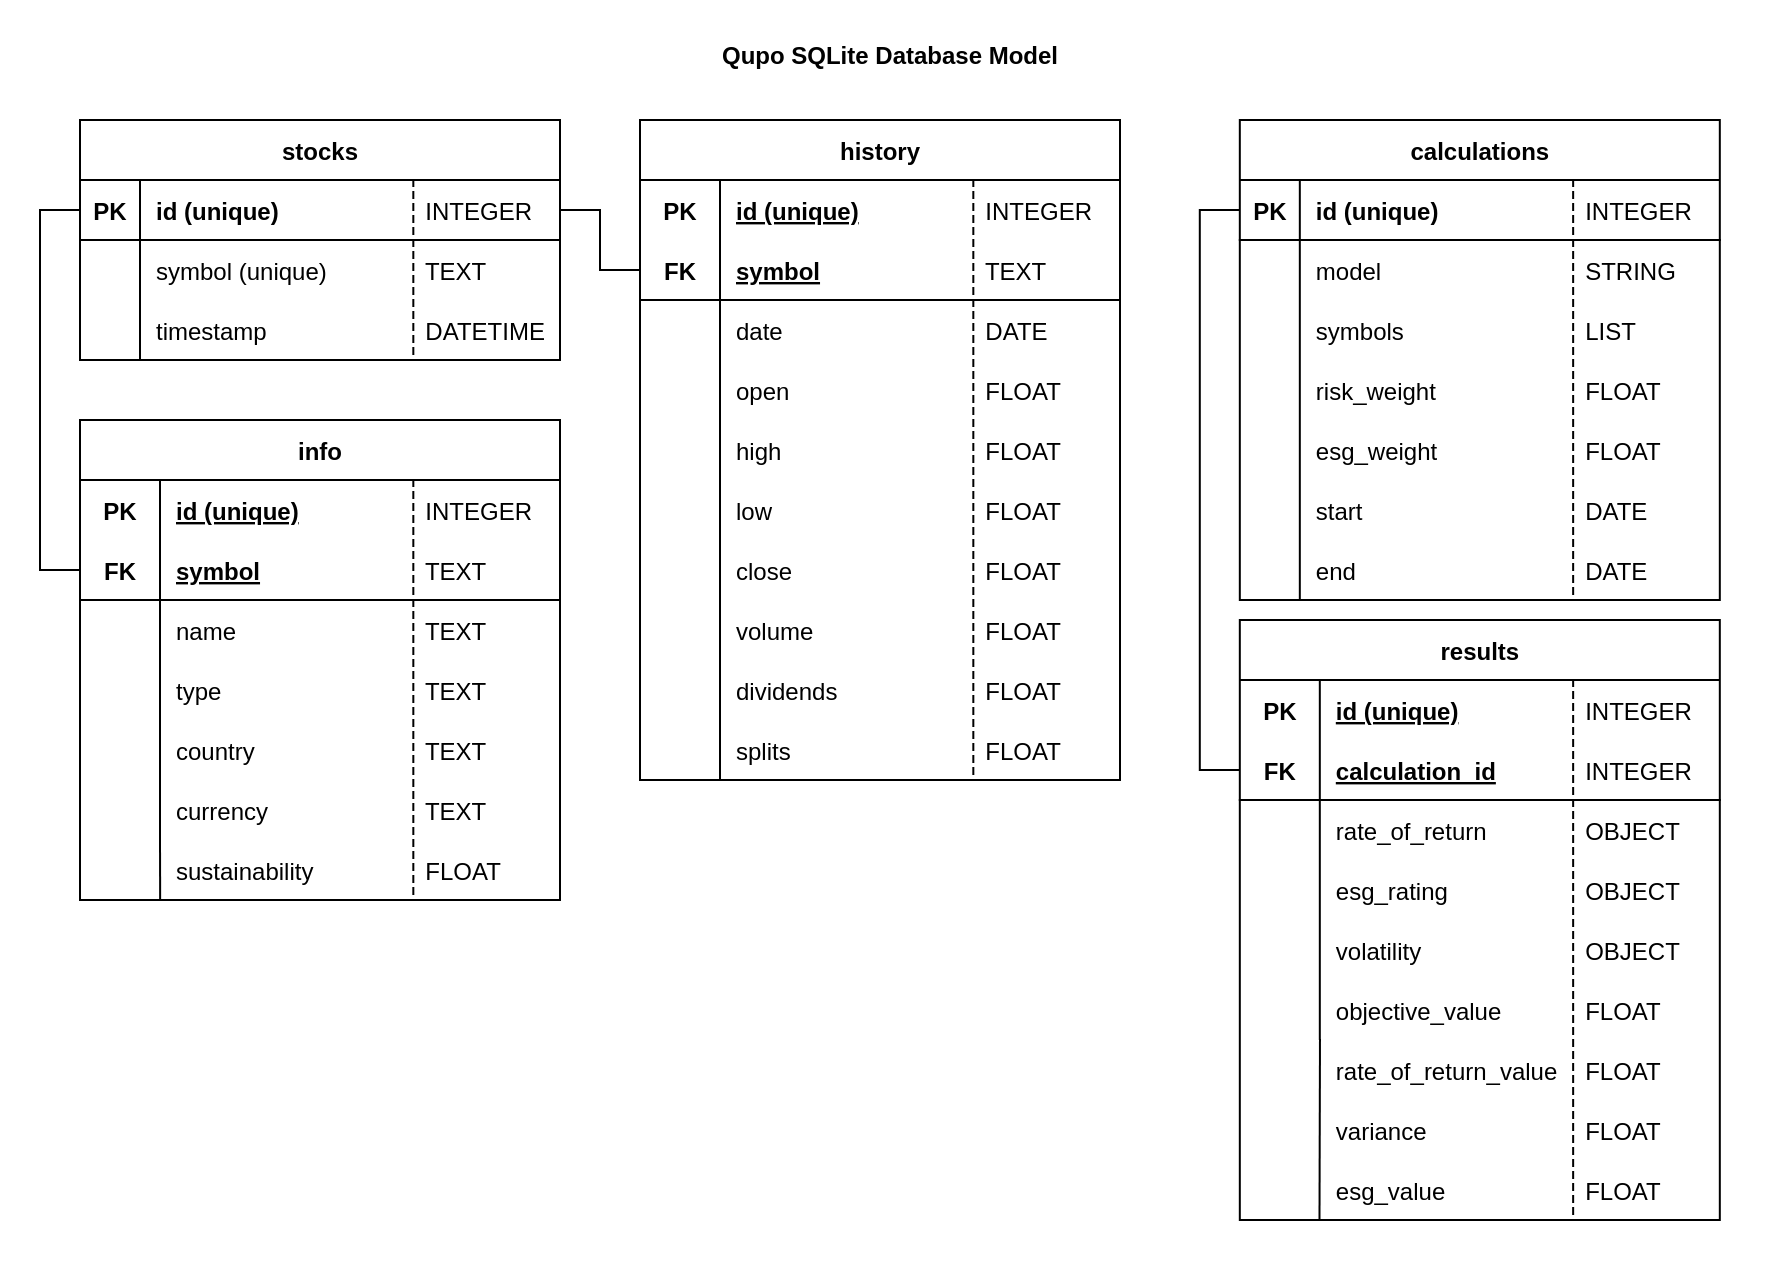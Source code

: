 <mxfile version="20.2.7" type="device"><diagram name="Page-1" id="2ca16b54-16f6-2749-3443-fa8db7711227"><mxGraphModel dx="837" dy="961" grid="1" gridSize="10" guides="1" tooltips="1" connect="1" arrows="1" fold="1" page="1" pageScale="1" pageWidth="1100" pageHeight="850" background="none" math="0" shadow="0"><root><mxCell id="0"/><mxCell id="1" parent="0"/><mxCell id="oxZOKNevLiVdZAd4e6vF-1" value="&lt;br&gt;Qupo SQLite Database Model" style="rounded=0;whiteSpace=wrap;html=1;verticalAlign=top;fontStyle=1;strokeWidth=0;strokeColor=none;" parent="1" vertex="1"><mxGeometry x="70" width="890" height="630" as="geometry"/></mxCell><mxCell id="ummflPo_MrCf8oaQ4WZT-2" value="" style="group" vertex="1" connectable="0" parent="1"><mxGeometry x="689.91" y="310" width="240" height="300" as="geometry"/></mxCell><mxCell id="ummflPo_MrCf8oaQ4WZT-3" value="results" style="shape=table;startSize=30;container=1;collapsible=1;childLayout=tableLayout;fixedRows=1;rowLines=0;fontStyle=1;align=center;resizeLast=1;" vertex="1" parent="ummflPo_MrCf8oaQ4WZT-2"><mxGeometry width="240" height="300" as="geometry"/></mxCell><mxCell id="ummflPo_MrCf8oaQ4WZT-4" value="" style="shape=tableRow;horizontal=0;startSize=0;swimlaneHead=0;swimlaneBody=0;fillColor=none;collapsible=0;dropTarget=0;points=[[0,0.5],[1,0.5]];portConstraint=eastwest;top=0;left=0;right=0;bottom=0;" vertex="1" parent="ummflPo_MrCf8oaQ4WZT-3"><mxGeometry y="30" width="240" height="30" as="geometry"/></mxCell><mxCell id="ummflPo_MrCf8oaQ4WZT-5" value="PK" style="shape=partialRectangle;connectable=0;fillColor=none;top=0;left=0;bottom=0;right=0;fontStyle=1;overflow=hidden;" vertex="1" parent="ummflPo_MrCf8oaQ4WZT-4"><mxGeometry width="40" height="30" as="geometry"><mxRectangle width="40" height="30" as="alternateBounds"/></mxGeometry></mxCell><mxCell id="ummflPo_MrCf8oaQ4WZT-6" value="id (unique)" style="shape=partialRectangle;connectable=0;fillColor=none;top=0;left=0;bottom=0;right=0;align=left;spacingLeft=6;fontStyle=5;overflow=hidden;" vertex="1" parent="ummflPo_MrCf8oaQ4WZT-4"><mxGeometry x="40" width="200" height="30" as="geometry"><mxRectangle width="200" height="30" as="alternateBounds"/></mxGeometry></mxCell><mxCell id="ummflPo_MrCf8oaQ4WZT-7" value="" style="shape=tableRow;horizontal=0;startSize=0;swimlaneHead=0;swimlaneBody=0;fillColor=none;collapsible=0;dropTarget=0;points=[[0,0.5],[1,0.5]];portConstraint=eastwest;top=0;left=0;right=0;bottom=1;" vertex="1" parent="ummflPo_MrCf8oaQ4WZT-3"><mxGeometry y="60" width="240" height="30" as="geometry"/></mxCell><mxCell id="ummflPo_MrCf8oaQ4WZT-8" value="FK" style="shape=partialRectangle;connectable=0;fillColor=none;top=0;left=0;bottom=0;right=0;fontStyle=1;overflow=hidden;" vertex="1" parent="ummflPo_MrCf8oaQ4WZT-7"><mxGeometry width="40" height="30" as="geometry"><mxRectangle width="40" height="30" as="alternateBounds"/></mxGeometry></mxCell><mxCell id="ummflPo_MrCf8oaQ4WZT-9" value="calculation_id" style="shape=partialRectangle;connectable=0;fillColor=none;top=0;left=0;bottom=0;right=0;align=left;spacingLeft=6;fontStyle=5;overflow=hidden;" vertex="1" parent="ummflPo_MrCf8oaQ4WZT-7"><mxGeometry x="40" width="200" height="30" as="geometry"><mxRectangle width="200" height="30" as="alternateBounds"/></mxGeometry></mxCell><mxCell id="ummflPo_MrCf8oaQ4WZT-10" value="" style="shape=tableRow;horizontal=0;startSize=0;swimlaneHead=0;swimlaneBody=0;fillColor=none;collapsible=0;dropTarget=0;points=[[0,0.5],[1,0.5]];portConstraint=eastwest;top=0;left=0;right=0;bottom=0;" vertex="1" parent="ummflPo_MrCf8oaQ4WZT-3"><mxGeometry y="90" width="240" height="30" as="geometry"/></mxCell><mxCell id="ummflPo_MrCf8oaQ4WZT-11" value="" style="shape=partialRectangle;connectable=0;fillColor=none;top=0;left=0;bottom=0;right=0;editable=1;overflow=hidden;" vertex="1" parent="ummflPo_MrCf8oaQ4WZT-10"><mxGeometry width="40" height="30" as="geometry"><mxRectangle width="40" height="30" as="alternateBounds"/></mxGeometry></mxCell><mxCell id="ummflPo_MrCf8oaQ4WZT-12" value="rate_of_return" style="shape=partialRectangle;connectable=0;fillColor=none;top=0;left=0;bottom=0;right=0;align=left;spacingLeft=6;overflow=hidden;" vertex="1" parent="ummflPo_MrCf8oaQ4WZT-10"><mxGeometry x="40" width="200" height="30" as="geometry"><mxRectangle width="200" height="30" as="alternateBounds"/></mxGeometry></mxCell><mxCell id="ummflPo_MrCf8oaQ4WZT-13" value="" style="shape=tableRow;horizontal=0;startSize=0;swimlaneHead=0;swimlaneBody=0;fillColor=none;collapsible=0;dropTarget=0;points=[[0,0.5],[1,0.5]];portConstraint=eastwest;top=0;left=0;right=0;bottom=0;" vertex="1" parent="ummflPo_MrCf8oaQ4WZT-3"><mxGeometry y="120" width="240" height="30" as="geometry"/></mxCell><mxCell id="ummflPo_MrCf8oaQ4WZT-14" value="" style="shape=partialRectangle;connectable=0;fillColor=none;top=0;left=0;bottom=0;right=0;editable=1;overflow=hidden;" vertex="1" parent="ummflPo_MrCf8oaQ4WZT-13"><mxGeometry width="40" height="30" as="geometry"><mxRectangle width="40" height="30" as="alternateBounds"/></mxGeometry></mxCell><mxCell id="ummflPo_MrCf8oaQ4WZT-15" value="esg_rating" style="shape=partialRectangle;connectable=0;fillColor=none;top=0;left=0;bottom=0;right=0;align=left;spacingLeft=6;overflow=hidden;" vertex="1" parent="ummflPo_MrCf8oaQ4WZT-13"><mxGeometry x="40" width="200" height="30" as="geometry"><mxRectangle width="200" height="30" as="alternateBounds"/></mxGeometry></mxCell><mxCell id="ummflPo_MrCf8oaQ4WZT-16" value="" style="shape=tableRow;horizontal=0;startSize=0;swimlaneHead=0;swimlaneBody=0;fillColor=none;collapsible=0;dropTarget=0;points=[[0,0.5],[1,0.5]];portConstraint=eastwest;top=0;left=0;right=0;bottom=0;" vertex="1" parent="ummflPo_MrCf8oaQ4WZT-3"><mxGeometry y="150" width="240" height="30" as="geometry"/></mxCell><mxCell id="ummflPo_MrCf8oaQ4WZT-17" value="" style="shape=partialRectangle;connectable=0;fillColor=none;top=0;left=0;bottom=0;right=0;editable=1;overflow=hidden;" vertex="1" parent="ummflPo_MrCf8oaQ4WZT-16"><mxGeometry width="40" height="30" as="geometry"><mxRectangle width="40" height="30" as="alternateBounds"/></mxGeometry></mxCell><mxCell id="ummflPo_MrCf8oaQ4WZT-18" value="volatility" style="shape=partialRectangle;connectable=0;fillColor=none;top=0;left=0;bottom=0;right=0;align=left;spacingLeft=6;overflow=hidden;" vertex="1" parent="ummflPo_MrCf8oaQ4WZT-16"><mxGeometry x="40" width="200" height="30" as="geometry"><mxRectangle width="200" height="30" as="alternateBounds"/></mxGeometry></mxCell><mxCell id="ummflPo_MrCf8oaQ4WZT-19" value="" style="shape=tableRow;horizontal=0;startSize=0;swimlaneHead=0;swimlaneBody=0;fillColor=none;collapsible=0;dropTarget=0;points=[[0,0.5],[1,0.5]];portConstraint=eastwest;top=0;left=0;right=0;bottom=0;" vertex="1" parent="ummflPo_MrCf8oaQ4WZT-3"><mxGeometry y="180" width="240" height="30" as="geometry"/></mxCell><mxCell id="ummflPo_MrCf8oaQ4WZT-20" value="" style="shape=partialRectangle;connectable=0;fillColor=none;top=0;left=0;bottom=0;right=0;editable=1;overflow=hidden;" vertex="1" parent="ummflPo_MrCf8oaQ4WZT-19"><mxGeometry width="40" height="30" as="geometry"><mxRectangle width="40" height="30" as="alternateBounds"/></mxGeometry></mxCell><mxCell id="ummflPo_MrCf8oaQ4WZT-21" value="objective_value" style="shape=partialRectangle;connectable=0;fillColor=none;top=0;left=0;bottom=0;right=0;align=left;spacingLeft=6;overflow=hidden;" vertex="1" parent="ummflPo_MrCf8oaQ4WZT-19"><mxGeometry x="40" width="200" height="30" as="geometry"><mxRectangle width="200" height="30" as="alternateBounds"/></mxGeometry></mxCell><mxCell id="ummflPo_MrCf8oaQ4WZT-22" value="  INTEGER" style="shape=partialRectangle;fillColor=none;align=left;verticalAlign=middle;strokeColor=none;spacingLeft=34;rotatable=0;points=[[0,0.5],[1,0.5]];portConstraint=eastwest;dropTarget=0;" vertex="1" parent="ummflPo_MrCf8oaQ4WZT-2"><mxGeometry x="130" y="30" width="110" height="30" as="geometry"/></mxCell><mxCell id="ummflPo_MrCf8oaQ4WZT-23" value="" style="shape=partialRectangle;top=0;left=0;bottom=0;fillColor=none;stokeWidth=1;dashed=1;align=left;verticalAlign=middle;spacingLeft=4;spacingRight=4;overflow=hidden;rotatable=0;points=[];portConstraint=eastwest;part=1;" vertex="1" connectable="0" parent="ummflPo_MrCf8oaQ4WZT-22"><mxGeometry width="36.667" height="30" as="geometry"/></mxCell><mxCell id="ummflPo_MrCf8oaQ4WZT-24" value="  INTEGER" style="shape=partialRectangle;fillColor=none;align=left;verticalAlign=middle;strokeColor=none;spacingLeft=34;rotatable=0;points=[[0,0.5],[1,0.5]];portConstraint=eastwest;dropTarget=0;" vertex="1" parent="ummflPo_MrCf8oaQ4WZT-2"><mxGeometry x="130" y="60" width="110" height="30" as="geometry"/></mxCell><mxCell id="ummflPo_MrCf8oaQ4WZT-25" value="" style="shape=partialRectangle;top=0;left=0;bottom=0;fillColor=none;stokeWidth=1;dashed=1;align=left;verticalAlign=middle;spacingLeft=4;spacingRight=4;overflow=hidden;rotatable=0;points=[];portConstraint=eastwest;part=1;" vertex="1" connectable="0" parent="ummflPo_MrCf8oaQ4WZT-24"><mxGeometry width="36.667" height="30" as="geometry"/></mxCell><mxCell id="ummflPo_MrCf8oaQ4WZT-26" value="  OBJECT" style="shape=partialRectangle;fillColor=none;align=left;verticalAlign=middle;strokeColor=none;spacingLeft=34;rotatable=0;points=[[0,0.5],[1,0.5]];portConstraint=eastwest;dropTarget=0;" vertex="1" parent="ummflPo_MrCf8oaQ4WZT-2"><mxGeometry x="130" y="90" width="110" height="30" as="geometry"/></mxCell><mxCell id="ummflPo_MrCf8oaQ4WZT-27" value="" style="shape=partialRectangle;top=0;left=0;bottom=0;fillColor=none;stokeWidth=1;dashed=1;align=left;verticalAlign=middle;spacingLeft=4;spacingRight=4;overflow=hidden;rotatable=0;points=[];portConstraint=eastwest;part=1;" vertex="1" connectable="0" parent="ummflPo_MrCf8oaQ4WZT-26"><mxGeometry width="36.667" height="30" as="geometry"/></mxCell><mxCell id="ummflPo_MrCf8oaQ4WZT-28" value="  OBJECT" style="shape=partialRectangle;fillColor=none;align=left;verticalAlign=middle;strokeColor=none;spacingLeft=34;rotatable=0;points=[[0,0.5],[1,0.5]];portConstraint=eastwest;dropTarget=0;" vertex="1" parent="ummflPo_MrCf8oaQ4WZT-2"><mxGeometry x="130" y="120" width="110" height="30" as="geometry"/></mxCell><mxCell id="ummflPo_MrCf8oaQ4WZT-29" value="" style="shape=partialRectangle;top=0;left=0;bottom=0;fillColor=none;stokeWidth=1;dashed=1;align=left;verticalAlign=middle;spacingLeft=4;spacingRight=4;overflow=hidden;rotatable=0;points=[];portConstraint=eastwest;part=1;" vertex="1" connectable="0" parent="ummflPo_MrCf8oaQ4WZT-28"><mxGeometry width="36.667" height="30" as="geometry"/></mxCell><mxCell id="ummflPo_MrCf8oaQ4WZT-30" value="  OBJECT" style="shape=partialRectangle;fillColor=none;align=left;verticalAlign=middle;strokeColor=none;spacingLeft=34;rotatable=0;points=[[0,0.5],[1,0.5]];portConstraint=eastwest;dropTarget=0;" vertex="1" parent="ummflPo_MrCf8oaQ4WZT-2"><mxGeometry x="130" y="150" width="110" height="30" as="geometry"/></mxCell><mxCell id="ummflPo_MrCf8oaQ4WZT-31" value="" style="shape=partialRectangle;top=0;left=0;bottom=0;fillColor=none;stokeWidth=1;dashed=1;align=left;verticalAlign=middle;spacingLeft=4;spacingRight=4;overflow=hidden;rotatable=0;points=[];portConstraint=eastwest;part=1;" vertex="1" connectable="0" parent="ummflPo_MrCf8oaQ4WZT-30"><mxGeometry width="36.667" height="30" as="geometry"/></mxCell><mxCell id="ummflPo_MrCf8oaQ4WZT-32" value="  FLOAT" style="shape=partialRectangle;fillColor=none;align=left;verticalAlign=middle;strokeColor=none;spacingLeft=34;rotatable=0;points=[[0,0.5],[1,0.5]];portConstraint=eastwest;dropTarget=0;" vertex="1" parent="ummflPo_MrCf8oaQ4WZT-2"><mxGeometry x="130" y="180" width="110" height="30" as="geometry"/></mxCell><mxCell id="ummflPo_MrCf8oaQ4WZT-33" value="" style="shape=partialRectangle;top=0;left=0;bottom=0;fillColor=none;stokeWidth=1;dashed=1;align=left;verticalAlign=middle;spacingLeft=4;spacingRight=4;overflow=hidden;rotatable=0;points=[];portConstraint=eastwest;part=1;" vertex="1" connectable="0" parent="ummflPo_MrCf8oaQ4WZT-32"><mxGeometry width="36.667" height="30" as="geometry"/></mxCell><mxCell id="ummflPo_MrCf8oaQ4WZT-34" value="" style="group" vertex="1" connectable="0" parent="1"><mxGeometry x="689.91" y="60" width="240" height="240" as="geometry"/></mxCell><mxCell id="ummflPo_MrCf8oaQ4WZT-35" value="calculations" style="shape=table;startSize=30;container=1;collapsible=1;childLayout=tableLayout;fixedRows=1;rowLines=0;fontStyle=1;align=center;resizeLast=1;" vertex="1" parent="ummflPo_MrCf8oaQ4WZT-34"><mxGeometry width="240" height="240" as="geometry"/></mxCell><mxCell id="ummflPo_MrCf8oaQ4WZT-36" value="" style="shape=tableRow;horizontal=0;startSize=0;swimlaneHead=0;swimlaneBody=0;fillColor=none;collapsible=0;dropTarget=0;points=[[0,0.5],[1,0.5]];portConstraint=eastwest;top=0;left=0;right=0;bottom=1;" vertex="1" parent="ummflPo_MrCf8oaQ4WZT-35"><mxGeometry y="30" width="240" height="30" as="geometry"/></mxCell><mxCell id="ummflPo_MrCf8oaQ4WZT-37" value="PK" style="shape=partialRectangle;connectable=0;fillColor=none;top=0;left=0;bottom=0;right=0;fontStyle=1;overflow=hidden;" vertex="1" parent="ummflPo_MrCf8oaQ4WZT-36"><mxGeometry width="30" height="30" as="geometry"><mxRectangle width="30" height="30" as="alternateBounds"/></mxGeometry></mxCell><mxCell id="ummflPo_MrCf8oaQ4WZT-38" value="id (unique)" style="shape=partialRectangle;connectable=0;fillColor=none;top=0;left=0;bottom=0;right=0;align=left;spacingLeft=6;fontStyle=1;overflow=hidden;" vertex="1" parent="ummflPo_MrCf8oaQ4WZT-36"><mxGeometry x="30" width="210" height="30" as="geometry"><mxRectangle width="210" height="30" as="alternateBounds"/></mxGeometry></mxCell><mxCell id="ummflPo_MrCf8oaQ4WZT-39" value="" style="shape=tableRow;horizontal=0;startSize=0;swimlaneHead=0;swimlaneBody=0;fillColor=none;collapsible=0;dropTarget=0;points=[[0,0.5],[1,0.5]];portConstraint=eastwest;top=0;left=0;right=0;bottom=0;" vertex="1" parent="ummflPo_MrCf8oaQ4WZT-35"><mxGeometry y="60" width="240" height="30" as="geometry"/></mxCell><mxCell id="ummflPo_MrCf8oaQ4WZT-40" value="" style="shape=partialRectangle;connectable=0;fillColor=none;top=0;left=0;bottom=0;right=0;editable=1;overflow=hidden;" vertex="1" parent="ummflPo_MrCf8oaQ4WZT-39"><mxGeometry width="30" height="30" as="geometry"><mxRectangle width="30" height="30" as="alternateBounds"/></mxGeometry></mxCell><mxCell id="ummflPo_MrCf8oaQ4WZT-41" value="model" style="shape=partialRectangle;connectable=0;fillColor=none;top=0;left=0;bottom=0;right=0;align=left;spacingLeft=6;overflow=hidden;" vertex="1" parent="ummflPo_MrCf8oaQ4WZT-39"><mxGeometry x="30" width="210" height="30" as="geometry"><mxRectangle width="210" height="30" as="alternateBounds"/></mxGeometry></mxCell><mxCell id="ummflPo_MrCf8oaQ4WZT-42" value="" style="shape=tableRow;horizontal=0;startSize=0;swimlaneHead=0;swimlaneBody=0;fillColor=none;collapsible=0;dropTarget=0;points=[[0,0.5],[1,0.5]];portConstraint=eastwest;top=0;left=0;right=0;bottom=0;" vertex="1" parent="ummflPo_MrCf8oaQ4WZT-35"><mxGeometry y="90" width="240" height="30" as="geometry"/></mxCell><mxCell id="ummflPo_MrCf8oaQ4WZT-43" value="" style="shape=partialRectangle;connectable=0;fillColor=none;top=0;left=0;bottom=0;right=0;editable=1;overflow=hidden;" vertex="1" parent="ummflPo_MrCf8oaQ4WZT-42"><mxGeometry width="30" height="30" as="geometry"><mxRectangle width="30" height="30" as="alternateBounds"/></mxGeometry></mxCell><mxCell id="ummflPo_MrCf8oaQ4WZT-44" value="symbols" style="shape=partialRectangle;connectable=0;fillColor=none;top=0;left=0;bottom=0;right=0;align=left;spacingLeft=6;overflow=hidden;" vertex="1" parent="ummflPo_MrCf8oaQ4WZT-42"><mxGeometry x="30" width="210" height="30" as="geometry"><mxRectangle width="210" height="30" as="alternateBounds"/></mxGeometry></mxCell><mxCell id="ummflPo_MrCf8oaQ4WZT-45" value="" style="shape=tableRow;horizontal=0;startSize=0;swimlaneHead=0;swimlaneBody=0;fillColor=none;collapsible=0;dropTarget=0;points=[[0,0.5],[1,0.5]];portConstraint=eastwest;top=0;left=0;right=0;bottom=0;" vertex="1" parent="ummflPo_MrCf8oaQ4WZT-35"><mxGeometry y="120" width="240" height="30" as="geometry"/></mxCell><mxCell id="ummflPo_MrCf8oaQ4WZT-46" value="" style="shape=partialRectangle;connectable=0;fillColor=none;top=0;left=0;bottom=0;right=0;editable=1;overflow=hidden;" vertex="1" parent="ummflPo_MrCf8oaQ4WZT-45"><mxGeometry width="30" height="30" as="geometry"><mxRectangle width="30" height="30" as="alternateBounds"/></mxGeometry></mxCell><mxCell id="ummflPo_MrCf8oaQ4WZT-47" value="risk_weight" style="shape=partialRectangle;connectable=0;fillColor=none;top=0;left=0;bottom=0;right=0;align=left;spacingLeft=6;overflow=hidden;" vertex="1" parent="ummflPo_MrCf8oaQ4WZT-45"><mxGeometry x="30" width="210" height="30" as="geometry"><mxRectangle width="210" height="30" as="alternateBounds"/></mxGeometry></mxCell><mxCell id="ummflPo_MrCf8oaQ4WZT-48" value="  INTEGER" style="shape=partialRectangle;fillColor=none;align=left;verticalAlign=middle;strokeColor=none;spacingLeft=34;rotatable=0;points=[[0,0.5],[1,0.5]];portConstraint=eastwest;dropTarget=0;" vertex="1" parent="ummflPo_MrCf8oaQ4WZT-34"><mxGeometry x="130" y="30" width="110" height="30" as="geometry"/></mxCell><mxCell id="ummflPo_MrCf8oaQ4WZT-49" value="" style="shape=partialRectangle;top=0;left=0;bottom=0;fillColor=none;stokeWidth=1;dashed=1;align=left;verticalAlign=middle;spacingLeft=4;spacingRight=4;overflow=hidden;rotatable=0;points=[];portConstraint=eastwest;part=1;" vertex="1" connectable="0" parent="ummflPo_MrCf8oaQ4WZT-48"><mxGeometry width="36.667" height="30" as="geometry"/></mxCell><mxCell id="ummflPo_MrCf8oaQ4WZT-50" value="  STRING" style="shape=partialRectangle;fillColor=none;align=left;verticalAlign=middle;strokeColor=none;spacingLeft=34;rotatable=0;points=[[0,0.5],[1,0.5]];portConstraint=eastwest;dropTarget=0;" vertex="1" parent="ummflPo_MrCf8oaQ4WZT-34"><mxGeometry x="130" y="60" width="110" height="30" as="geometry"/></mxCell><mxCell id="ummflPo_MrCf8oaQ4WZT-51" value="" style="shape=partialRectangle;top=0;left=0;bottom=0;fillColor=none;stokeWidth=1;dashed=1;align=left;verticalAlign=middle;spacingLeft=4;spacingRight=4;overflow=hidden;rotatable=0;points=[];portConstraint=eastwest;part=1;" vertex="1" connectable="0" parent="ummflPo_MrCf8oaQ4WZT-50"><mxGeometry width="36.667" height="30" as="geometry"/></mxCell><mxCell id="ummflPo_MrCf8oaQ4WZT-52" value="  LIST" style="shape=partialRectangle;fillColor=none;align=left;verticalAlign=middle;strokeColor=none;spacingLeft=34;rotatable=0;points=[[0,0.5],[1,0.5]];portConstraint=eastwest;dropTarget=0;" vertex="1" parent="ummflPo_MrCf8oaQ4WZT-34"><mxGeometry x="130" y="90" width="110" height="30" as="geometry"/></mxCell><mxCell id="ummflPo_MrCf8oaQ4WZT-53" value="" style="shape=partialRectangle;top=0;left=0;bottom=0;fillColor=none;stokeWidth=1;dashed=1;align=left;verticalAlign=middle;spacingLeft=4;spacingRight=4;overflow=hidden;rotatable=0;points=[];portConstraint=eastwest;part=1;" vertex="1" connectable="0" parent="ummflPo_MrCf8oaQ4WZT-52"><mxGeometry width="36.667" height="30" as="geometry"/></mxCell><mxCell id="ummflPo_MrCf8oaQ4WZT-54" value="  FLOAT" style="shape=partialRectangle;fillColor=none;align=left;verticalAlign=middle;strokeColor=none;spacingLeft=34;rotatable=0;points=[[0,0.5],[1,0.5]];portConstraint=eastwest;dropTarget=0;" vertex="1" parent="ummflPo_MrCf8oaQ4WZT-34"><mxGeometry x="130" y="120" width="110" height="30" as="geometry"/></mxCell><mxCell id="ummflPo_MrCf8oaQ4WZT-55" value="" style="shape=partialRectangle;top=0;left=0;bottom=0;fillColor=none;stokeWidth=1;dashed=1;align=left;verticalAlign=middle;spacingLeft=4;spacingRight=4;overflow=hidden;rotatable=0;points=[];portConstraint=eastwest;part=1;" vertex="1" connectable="0" parent="ummflPo_MrCf8oaQ4WZT-54"><mxGeometry width="36.667" height="30" as="geometry"/></mxCell><mxCell id="ummflPo_MrCf8oaQ4WZT-56" value="start" style="shape=partialRectangle;connectable=0;fillColor=none;top=0;left=0;bottom=0;right=0;align=left;spacingLeft=6;overflow=hidden;" vertex="1" parent="ummflPo_MrCf8oaQ4WZT-34"><mxGeometry x="30" y="180" width="210" height="30" as="geometry"><mxRectangle width="210" height="30" as="alternateBounds"/></mxGeometry></mxCell><mxCell id="ummflPo_MrCf8oaQ4WZT-57" value="  DATE" style="shape=partialRectangle;fillColor=none;align=left;verticalAlign=middle;strokeColor=none;spacingLeft=34;rotatable=0;points=[[0,0.5],[1,0.5]];portConstraint=eastwest;dropTarget=0;" vertex="1" parent="ummflPo_MrCf8oaQ4WZT-34"><mxGeometry x="130" y="180" width="110" height="30" as="geometry"/></mxCell><mxCell id="ummflPo_MrCf8oaQ4WZT-58" value="" style="shape=partialRectangle;top=0;left=0;bottom=0;fillColor=none;stokeWidth=1;dashed=1;align=left;verticalAlign=middle;spacingLeft=4;spacingRight=4;overflow=hidden;rotatable=0;points=[];portConstraint=eastwest;part=1;" vertex="1" connectable="0" parent="ummflPo_MrCf8oaQ4WZT-57"><mxGeometry width="36.667" height="30" as="geometry"/></mxCell><mxCell id="ummflPo_MrCf8oaQ4WZT-59" style="edgeStyle=orthogonalEdgeStyle;rounded=0;orthogonalLoop=1;jettySize=auto;html=1;exitX=0;exitY=0.5;exitDx=0;exitDy=0;entryX=0;entryY=0.5;entryDx=0;entryDy=0;endArrow=none;endFill=0;" edge="1" parent="1" source="ummflPo_MrCf8oaQ4WZT-36" target="ummflPo_MrCf8oaQ4WZT-7"><mxGeometry relative="1" as="geometry"/></mxCell><mxCell id="ummflPo_MrCf8oaQ4WZT-60" value="  FLOAT" style="shape=partialRectangle;fillColor=none;align=left;verticalAlign=middle;strokeColor=none;spacingLeft=34;rotatable=0;points=[[0,0.5],[1,0.5]];portConstraint=eastwest;dropTarget=0;" vertex="1" parent="1"><mxGeometry x="819.91" y="550" width="110" height="30" as="geometry"/></mxCell><mxCell id="ummflPo_MrCf8oaQ4WZT-61" value="" style="shape=partialRectangle;top=0;left=0;bottom=0;fillColor=none;stokeWidth=1;dashed=1;align=left;verticalAlign=middle;spacingLeft=4;spacingRight=4;overflow=hidden;rotatable=0;points=[];portConstraint=eastwest;part=1;" vertex="1" connectable="0" parent="ummflPo_MrCf8oaQ4WZT-60"><mxGeometry width="36.667" height="30" as="geometry"/></mxCell><mxCell id="ummflPo_MrCf8oaQ4WZT-62" value="  FLOAT" style="shape=partialRectangle;fillColor=none;align=left;verticalAlign=middle;strokeColor=none;spacingLeft=34;rotatable=0;points=[[0,0.5],[1,0.5]];portConstraint=eastwest;dropTarget=0;" vertex="1" parent="1"><mxGeometry x="819.91" y="520" width="110" height="30" as="geometry"/></mxCell><mxCell id="ummflPo_MrCf8oaQ4WZT-63" value="" style="shape=partialRectangle;top=0;left=0;bottom=0;fillColor=none;stokeWidth=1;dashed=1;align=left;verticalAlign=middle;spacingLeft=4;spacingRight=4;overflow=hidden;rotatable=0;points=[];portConstraint=eastwest;part=1;" vertex="1" connectable="0" parent="ummflPo_MrCf8oaQ4WZT-62"><mxGeometry width="36.667" height="30" as="geometry"/></mxCell><mxCell id="ummflPo_MrCf8oaQ4WZT-64" value="  FLOAT" style="shape=partialRectangle;fillColor=none;align=left;verticalAlign=middle;strokeColor=none;spacingLeft=34;rotatable=0;points=[[0,0.5],[1,0.5]];portConstraint=eastwest;dropTarget=0;" vertex="1" parent="1"><mxGeometry x="819.91" y="580" width="110" height="30" as="geometry"/></mxCell><mxCell id="ummflPo_MrCf8oaQ4WZT-65" value="" style="shape=partialRectangle;top=0;left=0;bottom=0;fillColor=none;stokeWidth=1;dashed=1;align=left;verticalAlign=middle;spacingLeft=4;spacingRight=4;overflow=hidden;rotatable=0;points=[];portConstraint=eastwest;part=1;" vertex="1" connectable="0" parent="ummflPo_MrCf8oaQ4WZT-64"><mxGeometry width="36.667" height="30" as="geometry"/></mxCell><mxCell id="ummflPo_MrCf8oaQ4WZT-66" value="" style="shape=tableRow;horizontal=0;startSize=0;swimlaneHead=0;swimlaneBody=0;fillColor=none;collapsible=0;dropTarget=0;points=[[0,0.5],[1,0.5]];portConstraint=eastwest;top=0;left=0;right=0;bottom=0;" vertex="1" parent="1"><mxGeometry x="689.91" y="520" width="240" height="30" as="geometry"/></mxCell><mxCell id="ummflPo_MrCf8oaQ4WZT-67" value="" style="shape=partialRectangle;connectable=0;fillColor=none;top=0;left=0;bottom=0;right=0;editable=1;overflow=hidden;" vertex="1" parent="ummflPo_MrCf8oaQ4WZT-66"><mxGeometry width="40" height="30" as="geometry"><mxRectangle width="40" height="30" as="alternateBounds"/></mxGeometry></mxCell><mxCell id="ummflPo_MrCf8oaQ4WZT-68" value="rate_of_return_value" style="shape=partialRectangle;connectable=0;fillColor=none;top=0;left=0;bottom=0;right=0;align=left;spacingLeft=6;overflow=hidden;" vertex="1" parent="ummflPo_MrCf8oaQ4WZT-66"><mxGeometry x="40" width="130" height="30" as="geometry"><mxRectangle width="200" height="30" as="alternateBounds"/></mxGeometry></mxCell><mxCell id="ummflPo_MrCf8oaQ4WZT-69" value="" style="shape=tableRow;horizontal=0;startSize=0;swimlaneHead=0;swimlaneBody=0;fillColor=none;collapsible=0;dropTarget=0;points=[[0,0.5],[1,0.5]];portConstraint=eastwest;top=0;left=0;right=0;bottom=0;" vertex="1" parent="1"><mxGeometry x="689.91" y="550" width="240" height="30" as="geometry"/></mxCell><mxCell id="ummflPo_MrCf8oaQ4WZT-70" value="" style="shape=partialRectangle;connectable=0;fillColor=none;top=0;left=0;bottom=0;right=0;editable=1;overflow=hidden;" vertex="1" parent="ummflPo_MrCf8oaQ4WZT-69"><mxGeometry width="40" height="30" as="geometry"><mxRectangle width="40" height="30" as="alternateBounds"/></mxGeometry></mxCell><mxCell id="ummflPo_MrCf8oaQ4WZT-71" value="variance" style="shape=partialRectangle;connectable=0;fillColor=none;top=0;left=0;bottom=0;right=0;align=left;spacingLeft=6;overflow=hidden;" vertex="1" parent="ummflPo_MrCf8oaQ4WZT-69"><mxGeometry x="40" width="130" height="30" as="geometry"><mxRectangle width="200" height="30" as="alternateBounds"/></mxGeometry></mxCell><mxCell id="ummflPo_MrCf8oaQ4WZT-72" value="" style="shape=tableRow;horizontal=0;startSize=0;swimlaneHead=0;swimlaneBody=0;fillColor=none;collapsible=0;dropTarget=0;points=[[0,0.5],[1,0.5]];portConstraint=eastwest;top=0;left=0;right=0;bottom=0;" vertex="1" parent="1"><mxGeometry x="689.91" y="580" width="240" height="30" as="geometry"/></mxCell><mxCell id="ummflPo_MrCf8oaQ4WZT-73" value="" style="shape=partialRectangle;connectable=0;fillColor=none;top=0;left=0;bottom=0;right=0;editable=1;overflow=hidden;" vertex="1" parent="ummflPo_MrCf8oaQ4WZT-72"><mxGeometry width="40" height="30" as="geometry"><mxRectangle width="40" height="30" as="alternateBounds"/></mxGeometry></mxCell><mxCell id="ummflPo_MrCf8oaQ4WZT-74" value="esg_value" style="shape=partialRectangle;connectable=0;fillColor=none;top=0;left=0;bottom=0;right=0;align=left;spacingLeft=6;overflow=hidden;" vertex="1" parent="ummflPo_MrCf8oaQ4WZT-72"><mxGeometry x="40" width="130" height="30" as="geometry"><mxRectangle width="200" height="30" as="alternateBounds"/></mxGeometry></mxCell><mxCell id="ummflPo_MrCf8oaQ4WZT-75" value="" style="endArrow=none;html=1;rounded=0;entryX=0.167;entryY=-0.018;entryDx=0;entryDy=0;entryPerimeter=0;exitX=0.166;exitY=1;exitDx=0;exitDy=0;exitPerimeter=0;" edge="1" parent="1" source="ummflPo_MrCf8oaQ4WZT-72" target="ummflPo_MrCf8oaQ4WZT-66"><mxGeometry width="50" height="50" relative="1" as="geometry"><mxPoint x="789.91" y="460" as="sourcePoint"/><mxPoint x="839.91" y="410" as="targetPoint"/></mxGeometry></mxCell><mxCell id="ummflPo_MrCf8oaQ4WZT-76" value="  FLOAT" style="shape=partialRectangle;fillColor=none;align=left;verticalAlign=middle;strokeColor=none;spacingLeft=34;rotatable=0;points=[[0,0.5],[1,0.5]];portConstraint=eastwest;dropTarget=0;" vertex="1" parent="1"><mxGeometry x="819.91" y="210" width="110" height="30" as="geometry"/></mxCell><mxCell id="ummflPo_MrCf8oaQ4WZT-77" value="" style="shape=partialRectangle;top=0;left=0;bottom=0;fillColor=none;stokeWidth=1;dashed=1;align=left;verticalAlign=middle;spacingLeft=4;spacingRight=4;overflow=hidden;rotatable=0;points=[];portConstraint=eastwest;part=1;" vertex="1" connectable="0" parent="ummflPo_MrCf8oaQ4WZT-76"><mxGeometry width="36.667" height="30" as="geometry"/></mxCell><mxCell id="ummflPo_MrCf8oaQ4WZT-78" value="" style="shape=tableRow;horizontal=0;startSize=0;swimlaneHead=0;swimlaneBody=0;fillColor=none;collapsible=0;dropTarget=0;points=[[0,0.5],[1,0.5]];portConstraint=eastwest;top=0;left=0;right=0;bottom=0;" vertex="1" parent="1"><mxGeometry x="689.91" y="210" width="240" height="30" as="geometry"/></mxCell><mxCell id="ummflPo_MrCf8oaQ4WZT-79" value="esg_weight" style="shape=partialRectangle;connectable=0;fillColor=none;top=0;left=0;bottom=0;right=0;align=left;spacingLeft=6;overflow=hidden;" vertex="1" parent="ummflPo_MrCf8oaQ4WZT-78"><mxGeometry x="30" width="210" height="30" as="geometry"><mxRectangle width="210" height="30" as="alternateBounds"/></mxGeometry></mxCell><mxCell id="ummflPo_MrCf8oaQ4WZT-80" value="" style="endArrow=none;html=1;rounded=0;" edge="1" parent="1"><mxGeometry width="50" height="50" relative="1" as="geometry"><mxPoint x="719.91" y="300" as="sourcePoint"/><mxPoint x="719.91" y="210" as="targetPoint"/></mxGeometry></mxCell><mxCell id="ummflPo_MrCf8oaQ4WZT-81" value="" style="shape=tableRow;horizontal=0;startSize=0;swimlaneHead=0;swimlaneBody=0;fillColor=none;collapsible=0;dropTarget=0;points=[[0,0.5],[1,0.5]];portConstraint=eastwest;top=0;left=0;right=0;bottom=0;" vertex="1" parent="1"><mxGeometry x="689.91" y="270" width="240" height="30" as="geometry"/></mxCell><mxCell id="ummflPo_MrCf8oaQ4WZT-82" value="end" style="shape=partialRectangle;connectable=0;fillColor=none;top=0;left=0;bottom=0;right=0;align=left;spacingLeft=6;overflow=hidden;" vertex="1" parent="ummflPo_MrCf8oaQ4WZT-81"><mxGeometry x="30" width="210" height="30" as="geometry"><mxRectangle width="210" height="30" as="alternateBounds"/></mxGeometry></mxCell><mxCell id="ummflPo_MrCf8oaQ4WZT-83" value="  DATE" style="shape=partialRectangle;fillColor=none;align=left;verticalAlign=middle;strokeColor=none;spacingLeft=34;rotatable=0;points=[[0,0.5],[1,0.5]];portConstraint=eastwest;dropTarget=0;" vertex="1" parent="1"><mxGeometry x="819.91" y="270" width="110" height="30" as="geometry"/></mxCell><mxCell id="ummflPo_MrCf8oaQ4WZT-84" value="" style="shape=partialRectangle;top=0;left=0;bottom=0;fillColor=none;stokeWidth=1;dashed=1;align=left;verticalAlign=middle;spacingLeft=4;spacingRight=4;overflow=hidden;rotatable=0;points=[];portConstraint=eastwest;part=1;" vertex="1" connectable="0" parent="ummflPo_MrCf8oaQ4WZT-83"><mxGeometry width="36.667" height="30" as="geometry"/></mxCell><mxCell id="ummflPo_MrCf8oaQ4WZT-85" value="" style="group" vertex="1" connectable="0" parent="1"><mxGeometry x="110" y="60" width="240" height="390" as="geometry"/></mxCell><mxCell id="ummflPo_MrCf8oaQ4WZT-86" value="stocks" style="shape=table;startSize=30;container=1;collapsible=1;childLayout=tableLayout;fixedRows=1;rowLines=0;fontStyle=1;align=center;resizeLast=1;" vertex="1" parent="ummflPo_MrCf8oaQ4WZT-85"><mxGeometry width="240" height="120" as="geometry"/></mxCell><mxCell id="ummflPo_MrCf8oaQ4WZT-87" value="" style="shape=tableRow;horizontal=0;startSize=0;swimlaneHead=0;swimlaneBody=0;fillColor=none;collapsible=0;dropTarget=0;points=[[0,0.5],[1,0.5]];portConstraint=eastwest;top=0;left=0;right=0;bottom=1;" vertex="1" parent="ummflPo_MrCf8oaQ4WZT-86"><mxGeometry y="30" width="240" height="30" as="geometry"/></mxCell><mxCell id="ummflPo_MrCf8oaQ4WZT-88" value="PK" style="shape=partialRectangle;connectable=0;fillColor=none;top=0;left=0;bottom=0;right=0;fontStyle=1;overflow=hidden;" vertex="1" parent="ummflPo_MrCf8oaQ4WZT-87"><mxGeometry width="30" height="30" as="geometry"><mxRectangle width="30" height="30" as="alternateBounds"/></mxGeometry></mxCell><mxCell id="ummflPo_MrCf8oaQ4WZT-89" value="id (unique)" style="shape=partialRectangle;connectable=0;fillColor=none;top=0;left=0;bottom=0;right=0;align=left;spacingLeft=6;fontStyle=1;overflow=hidden;" vertex="1" parent="ummflPo_MrCf8oaQ4WZT-87"><mxGeometry x="30" width="210" height="30" as="geometry"><mxRectangle width="210" height="30" as="alternateBounds"/></mxGeometry></mxCell><mxCell id="ummflPo_MrCf8oaQ4WZT-90" value="" style="shape=tableRow;horizontal=0;startSize=0;swimlaneHead=0;swimlaneBody=0;fillColor=none;collapsible=0;dropTarget=0;points=[[0,0.5],[1,0.5]];portConstraint=eastwest;top=0;left=0;right=0;bottom=0;" vertex="1" parent="ummflPo_MrCf8oaQ4WZT-86"><mxGeometry y="60" width="240" height="30" as="geometry"/></mxCell><mxCell id="ummflPo_MrCf8oaQ4WZT-91" value="" style="shape=partialRectangle;connectable=0;fillColor=none;top=0;left=0;bottom=0;right=0;editable=1;overflow=hidden;" vertex="1" parent="ummflPo_MrCf8oaQ4WZT-90"><mxGeometry width="30" height="30" as="geometry"><mxRectangle width="30" height="30" as="alternateBounds"/></mxGeometry></mxCell><mxCell id="ummflPo_MrCf8oaQ4WZT-92" value="symbol (unique)" style="shape=partialRectangle;connectable=0;fillColor=none;top=0;left=0;bottom=0;right=0;align=left;spacingLeft=6;overflow=hidden;" vertex="1" parent="ummflPo_MrCf8oaQ4WZT-90"><mxGeometry x="30" width="210" height="30" as="geometry"><mxRectangle width="210" height="30" as="alternateBounds"/></mxGeometry></mxCell><mxCell id="ummflPo_MrCf8oaQ4WZT-93" value="" style="shape=tableRow;horizontal=0;startSize=0;swimlaneHead=0;swimlaneBody=0;fillColor=none;collapsible=0;dropTarget=0;points=[[0,0.5],[1,0.5]];portConstraint=eastwest;top=0;left=0;right=0;bottom=0;" vertex="1" parent="ummflPo_MrCf8oaQ4WZT-86"><mxGeometry y="90" width="240" height="30" as="geometry"/></mxCell><mxCell id="ummflPo_MrCf8oaQ4WZT-94" value="" style="shape=partialRectangle;connectable=0;fillColor=none;top=0;left=0;bottom=0;right=0;editable=1;overflow=hidden;" vertex="1" parent="ummflPo_MrCf8oaQ4WZT-93"><mxGeometry width="30" height="30" as="geometry"><mxRectangle width="30" height="30" as="alternateBounds"/></mxGeometry></mxCell><mxCell id="ummflPo_MrCf8oaQ4WZT-95" value="timestamp" style="shape=partialRectangle;connectable=0;fillColor=none;top=0;left=0;bottom=0;right=0;align=left;spacingLeft=6;overflow=hidden;" vertex="1" parent="ummflPo_MrCf8oaQ4WZT-93"><mxGeometry x="30" width="210" height="30" as="geometry"><mxRectangle width="210" height="30" as="alternateBounds"/></mxGeometry></mxCell><mxCell id="ummflPo_MrCf8oaQ4WZT-96" value="  INTEGER" style="shape=partialRectangle;fillColor=none;align=left;verticalAlign=middle;strokeColor=none;spacingLeft=34;rotatable=0;points=[[0,0.5],[1,0.5]];portConstraint=eastwest;dropTarget=0;" vertex="1" parent="ummflPo_MrCf8oaQ4WZT-85"><mxGeometry x="130" y="30" width="110" height="30" as="geometry"/></mxCell><mxCell id="ummflPo_MrCf8oaQ4WZT-97" value="" style="shape=partialRectangle;top=0;left=0;bottom=0;fillColor=none;stokeWidth=1;dashed=1;align=left;verticalAlign=middle;spacingLeft=4;spacingRight=4;overflow=hidden;rotatable=0;points=[];portConstraint=eastwest;part=1;" vertex="1" connectable="0" parent="ummflPo_MrCf8oaQ4WZT-96"><mxGeometry width="36.667" height="30" as="geometry"/></mxCell><mxCell id="ummflPo_MrCf8oaQ4WZT-98" value="  TEXT" style="shape=partialRectangle;fillColor=none;align=left;verticalAlign=middle;strokeColor=none;spacingLeft=34;rotatable=0;points=[[0,0.5],[1,0.5]];portConstraint=eastwest;dropTarget=0;" vertex="1" parent="ummflPo_MrCf8oaQ4WZT-85"><mxGeometry x="130" y="60" width="110" height="30" as="geometry"/></mxCell><mxCell id="ummflPo_MrCf8oaQ4WZT-99" value="" style="shape=partialRectangle;top=0;left=0;bottom=0;fillColor=none;stokeWidth=1;dashed=1;align=left;verticalAlign=middle;spacingLeft=4;spacingRight=4;overflow=hidden;rotatable=0;points=[];portConstraint=eastwest;part=1;" vertex="1" connectable="0" parent="ummflPo_MrCf8oaQ4WZT-98"><mxGeometry width="36.667" height="30" as="geometry"/></mxCell><mxCell id="ummflPo_MrCf8oaQ4WZT-100" value="  DATETIME" style="shape=partialRectangle;fillColor=none;align=left;verticalAlign=middle;strokeColor=none;spacingLeft=34;rotatable=0;points=[[0,0.5],[1,0.5]];portConstraint=eastwest;dropTarget=0;" vertex="1" parent="ummflPo_MrCf8oaQ4WZT-85"><mxGeometry x="130" y="90" width="110" height="30" as="geometry"/></mxCell><mxCell id="ummflPo_MrCf8oaQ4WZT-101" value="" style="shape=partialRectangle;top=0;left=0;bottom=0;fillColor=none;stokeWidth=1;dashed=1;align=left;verticalAlign=middle;spacingLeft=4;spacingRight=4;overflow=hidden;rotatable=0;points=[];portConstraint=eastwest;part=1;" vertex="1" connectable="0" parent="ummflPo_MrCf8oaQ4WZT-100"><mxGeometry width="36.667" height="30" as="geometry"/></mxCell><mxCell id="ummflPo_MrCf8oaQ4WZT-102" value="" style="group" vertex="1" connectable="0" parent="ummflPo_MrCf8oaQ4WZT-85"><mxGeometry y="150" width="240" height="240" as="geometry"/></mxCell><mxCell id="ummflPo_MrCf8oaQ4WZT-103" value="info" style="shape=table;startSize=30;container=1;collapsible=1;childLayout=tableLayout;fixedRows=1;rowLines=0;fontStyle=1;align=center;resizeLast=1;" vertex="1" parent="ummflPo_MrCf8oaQ4WZT-102"><mxGeometry width="240" height="240" as="geometry"/></mxCell><mxCell id="ummflPo_MrCf8oaQ4WZT-104" value="" style="shape=tableRow;horizontal=0;startSize=0;swimlaneHead=0;swimlaneBody=0;fillColor=none;collapsible=0;dropTarget=0;points=[[0,0.5],[1,0.5]];portConstraint=eastwest;top=0;left=0;right=0;bottom=0;" vertex="1" parent="ummflPo_MrCf8oaQ4WZT-103"><mxGeometry y="30" width="240" height="30" as="geometry"/></mxCell><mxCell id="ummflPo_MrCf8oaQ4WZT-105" value="PK" style="shape=partialRectangle;connectable=0;fillColor=none;top=0;left=0;bottom=0;right=0;fontStyle=1;overflow=hidden;" vertex="1" parent="ummflPo_MrCf8oaQ4WZT-104"><mxGeometry width="40" height="30" as="geometry"><mxRectangle width="40" height="30" as="alternateBounds"/></mxGeometry></mxCell><mxCell id="ummflPo_MrCf8oaQ4WZT-106" value="id (unique)" style="shape=partialRectangle;connectable=0;fillColor=none;top=0;left=0;bottom=0;right=0;align=left;spacingLeft=6;fontStyle=5;overflow=hidden;" vertex="1" parent="ummflPo_MrCf8oaQ4WZT-104"><mxGeometry x="40" width="200" height="30" as="geometry"><mxRectangle width="200" height="30" as="alternateBounds"/></mxGeometry></mxCell><mxCell id="ummflPo_MrCf8oaQ4WZT-107" value="" style="shape=tableRow;horizontal=0;startSize=0;swimlaneHead=0;swimlaneBody=0;fillColor=none;collapsible=0;dropTarget=0;points=[[0,0.5],[1,0.5]];portConstraint=eastwest;top=0;left=0;right=0;bottom=1;" vertex="1" parent="ummflPo_MrCf8oaQ4WZT-103"><mxGeometry y="60" width="240" height="30" as="geometry"/></mxCell><mxCell id="ummflPo_MrCf8oaQ4WZT-108" value="FK" style="shape=partialRectangle;connectable=0;fillColor=none;top=0;left=0;bottom=0;right=0;fontStyle=1;overflow=hidden;" vertex="1" parent="ummflPo_MrCf8oaQ4WZT-107"><mxGeometry width="40" height="30" as="geometry"><mxRectangle width="40" height="30" as="alternateBounds"/></mxGeometry></mxCell><mxCell id="ummflPo_MrCf8oaQ4WZT-109" value="symbol" style="shape=partialRectangle;connectable=0;fillColor=none;top=0;left=0;bottom=0;right=0;align=left;spacingLeft=6;fontStyle=5;overflow=hidden;" vertex="1" parent="ummflPo_MrCf8oaQ4WZT-107"><mxGeometry x="40" width="200" height="30" as="geometry"><mxRectangle width="200" height="30" as="alternateBounds"/></mxGeometry></mxCell><mxCell id="ummflPo_MrCf8oaQ4WZT-110" value="" style="shape=tableRow;horizontal=0;startSize=0;swimlaneHead=0;swimlaneBody=0;fillColor=none;collapsible=0;dropTarget=0;points=[[0,0.5],[1,0.5]];portConstraint=eastwest;top=0;left=0;right=0;bottom=0;" vertex="1" parent="ummflPo_MrCf8oaQ4WZT-103"><mxGeometry y="90" width="240" height="30" as="geometry"/></mxCell><mxCell id="ummflPo_MrCf8oaQ4WZT-111" value="" style="shape=partialRectangle;connectable=0;fillColor=none;top=0;left=0;bottom=0;right=0;editable=1;overflow=hidden;" vertex="1" parent="ummflPo_MrCf8oaQ4WZT-110"><mxGeometry width="40" height="30" as="geometry"><mxRectangle width="40" height="30" as="alternateBounds"/></mxGeometry></mxCell><mxCell id="ummflPo_MrCf8oaQ4WZT-112" value="name" style="shape=partialRectangle;connectable=0;fillColor=none;top=0;left=0;bottom=0;right=0;align=left;spacingLeft=6;overflow=hidden;" vertex="1" parent="ummflPo_MrCf8oaQ4WZT-110"><mxGeometry x="40" width="200" height="30" as="geometry"><mxRectangle width="200" height="30" as="alternateBounds"/></mxGeometry></mxCell><mxCell id="ummflPo_MrCf8oaQ4WZT-113" value="" style="shape=tableRow;horizontal=0;startSize=0;swimlaneHead=0;swimlaneBody=0;fillColor=none;collapsible=0;dropTarget=0;points=[[0,0.5],[1,0.5]];portConstraint=eastwest;top=0;left=0;right=0;bottom=0;" vertex="1" parent="ummflPo_MrCf8oaQ4WZT-103"><mxGeometry y="120" width="240" height="30" as="geometry"/></mxCell><mxCell id="ummflPo_MrCf8oaQ4WZT-114" value="" style="shape=partialRectangle;connectable=0;fillColor=none;top=0;left=0;bottom=0;right=0;editable=1;overflow=hidden;" vertex="1" parent="ummflPo_MrCf8oaQ4WZT-113"><mxGeometry width="40" height="30" as="geometry"><mxRectangle width="40" height="30" as="alternateBounds"/></mxGeometry></mxCell><mxCell id="ummflPo_MrCf8oaQ4WZT-115" value="type" style="shape=partialRectangle;connectable=0;fillColor=none;top=0;left=0;bottom=0;right=0;align=left;spacingLeft=6;overflow=hidden;" vertex="1" parent="ummflPo_MrCf8oaQ4WZT-113"><mxGeometry x="40" width="200" height="30" as="geometry"><mxRectangle width="200" height="30" as="alternateBounds"/></mxGeometry></mxCell><mxCell id="ummflPo_MrCf8oaQ4WZT-116" value="" style="shape=tableRow;horizontal=0;startSize=0;swimlaneHead=0;swimlaneBody=0;fillColor=none;collapsible=0;dropTarget=0;points=[[0,0.5],[1,0.5]];portConstraint=eastwest;top=0;left=0;right=0;bottom=0;" vertex="1" parent="ummflPo_MrCf8oaQ4WZT-103"><mxGeometry y="150" width="240" height="30" as="geometry"/></mxCell><mxCell id="ummflPo_MrCf8oaQ4WZT-117" value="" style="shape=partialRectangle;connectable=0;fillColor=none;top=0;left=0;bottom=0;right=0;editable=1;overflow=hidden;" vertex="1" parent="ummflPo_MrCf8oaQ4WZT-116"><mxGeometry width="40" height="30" as="geometry"><mxRectangle width="40" height="30" as="alternateBounds"/></mxGeometry></mxCell><mxCell id="ummflPo_MrCf8oaQ4WZT-118" value="country" style="shape=partialRectangle;connectable=0;fillColor=none;top=0;left=0;bottom=0;right=0;align=left;spacingLeft=6;overflow=hidden;" vertex="1" parent="ummflPo_MrCf8oaQ4WZT-116"><mxGeometry x="40" width="200" height="30" as="geometry"><mxRectangle width="200" height="30" as="alternateBounds"/></mxGeometry></mxCell><mxCell id="ummflPo_MrCf8oaQ4WZT-119" value="" style="shape=tableRow;horizontal=0;startSize=0;swimlaneHead=0;swimlaneBody=0;fillColor=none;collapsible=0;dropTarget=0;points=[[0,0.5],[1,0.5]];portConstraint=eastwest;top=0;left=0;right=0;bottom=0;" vertex="1" parent="ummflPo_MrCf8oaQ4WZT-103"><mxGeometry y="180" width="240" height="30" as="geometry"/></mxCell><mxCell id="ummflPo_MrCf8oaQ4WZT-120" value="" style="shape=partialRectangle;connectable=0;fillColor=none;top=0;left=0;bottom=0;right=0;editable=1;overflow=hidden;" vertex="1" parent="ummflPo_MrCf8oaQ4WZT-119"><mxGeometry width="40" height="30" as="geometry"><mxRectangle width="40" height="30" as="alternateBounds"/></mxGeometry></mxCell><mxCell id="ummflPo_MrCf8oaQ4WZT-121" value="currency" style="shape=partialRectangle;connectable=0;fillColor=none;top=0;left=0;bottom=0;right=0;align=left;spacingLeft=6;overflow=hidden;" vertex="1" parent="ummflPo_MrCf8oaQ4WZT-119"><mxGeometry x="40" width="200" height="30" as="geometry"><mxRectangle width="200" height="30" as="alternateBounds"/></mxGeometry></mxCell><mxCell id="ummflPo_MrCf8oaQ4WZT-122" value="  INTEGER" style="shape=partialRectangle;fillColor=none;align=left;verticalAlign=middle;strokeColor=none;spacingLeft=34;rotatable=0;points=[[0,0.5],[1,0.5]];portConstraint=eastwest;dropTarget=0;" vertex="1" parent="ummflPo_MrCf8oaQ4WZT-102"><mxGeometry x="130" y="30" width="110" height="30" as="geometry"/></mxCell><mxCell id="ummflPo_MrCf8oaQ4WZT-123" value="" style="shape=partialRectangle;top=0;left=0;bottom=0;fillColor=none;stokeWidth=1;dashed=1;align=left;verticalAlign=middle;spacingLeft=4;spacingRight=4;overflow=hidden;rotatable=0;points=[];portConstraint=eastwest;part=1;" vertex="1" connectable="0" parent="ummflPo_MrCf8oaQ4WZT-122"><mxGeometry width="36.667" height="30" as="geometry"/></mxCell><mxCell id="ummflPo_MrCf8oaQ4WZT-124" value="  TEXT" style="shape=partialRectangle;fillColor=none;align=left;verticalAlign=middle;strokeColor=none;spacingLeft=34;rotatable=0;points=[[0,0.5],[1,0.5]];portConstraint=eastwest;dropTarget=0;" vertex="1" parent="ummflPo_MrCf8oaQ4WZT-102"><mxGeometry x="130" y="60" width="110" height="30" as="geometry"/></mxCell><mxCell id="ummflPo_MrCf8oaQ4WZT-125" value="" style="shape=partialRectangle;top=0;left=0;bottom=0;fillColor=none;stokeWidth=1;dashed=1;align=left;verticalAlign=middle;spacingLeft=4;spacingRight=4;overflow=hidden;rotatable=0;points=[];portConstraint=eastwest;part=1;" vertex="1" connectable="0" parent="ummflPo_MrCf8oaQ4WZT-124"><mxGeometry width="36.667" height="30" as="geometry"/></mxCell><mxCell id="ummflPo_MrCf8oaQ4WZT-126" value="  TEXT" style="shape=partialRectangle;fillColor=none;align=left;verticalAlign=middle;strokeColor=none;spacingLeft=34;rotatable=0;points=[[0,0.5],[1,0.5]];portConstraint=eastwest;dropTarget=0;" vertex="1" parent="ummflPo_MrCf8oaQ4WZT-102"><mxGeometry x="130" y="90" width="110" height="30" as="geometry"/></mxCell><mxCell id="ummflPo_MrCf8oaQ4WZT-127" value="" style="shape=partialRectangle;top=0;left=0;bottom=0;fillColor=none;stokeWidth=1;dashed=1;align=left;verticalAlign=middle;spacingLeft=4;spacingRight=4;overflow=hidden;rotatable=0;points=[];portConstraint=eastwest;part=1;" vertex="1" connectable="0" parent="ummflPo_MrCf8oaQ4WZT-126"><mxGeometry width="36.667" height="30" as="geometry"/></mxCell><mxCell id="ummflPo_MrCf8oaQ4WZT-128" value="  TEXT" style="shape=partialRectangle;fillColor=none;align=left;verticalAlign=middle;strokeColor=none;spacingLeft=34;rotatable=0;points=[[0,0.5],[1,0.5]];portConstraint=eastwest;dropTarget=0;" vertex="1" parent="ummflPo_MrCf8oaQ4WZT-102"><mxGeometry x="130" y="120" width="110" height="30" as="geometry"/></mxCell><mxCell id="ummflPo_MrCf8oaQ4WZT-129" value="" style="shape=partialRectangle;top=0;left=0;bottom=0;fillColor=none;stokeWidth=1;dashed=1;align=left;verticalAlign=middle;spacingLeft=4;spacingRight=4;overflow=hidden;rotatable=0;points=[];portConstraint=eastwest;part=1;" vertex="1" connectable="0" parent="ummflPo_MrCf8oaQ4WZT-128"><mxGeometry width="36.667" height="30" as="geometry"/></mxCell><mxCell id="ummflPo_MrCf8oaQ4WZT-130" value="  TEXT" style="shape=partialRectangle;fillColor=none;align=left;verticalAlign=middle;strokeColor=none;spacingLeft=34;rotatable=0;points=[[0,0.5],[1,0.5]];portConstraint=eastwest;dropTarget=0;" vertex="1" parent="ummflPo_MrCf8oaQ4WZT-102"><mxGeometry x="130" y="150" width="110" height="30" as="geometry"/></mxCell><mxCell id="ummflPo_MrCf8oaQ4WZT-131" value="" style="shape=partialRectangle;top=0;left=0;bottom=0;fillColor=none;stokeWidth=1;dashed=1;align=left;verticalAlign=middle;spacingLeft=4;spacingRight=4;overflow=hidden;rotatable=0;points=[];portConstraint=eastwest;part=1;" vertex="1" connectable="0" parent="ummflPo_MrCf8oaQ4WZT-130"><mxGeometry width="36.667" height="30" as="geometry"/></mxCell><mxCell id="ummflPo_MrCf8oaQ4WZT-132" value="  TEXT" style="shape=partialRectangle;fillColor=none;align=left;verticalAlign=middle;strokeColor=none;spacingLeft=34;rotatable=0;points=[[0,0.5],[1,0.5]];portConstraint=eastwest;dropTarget=0;" vertex="1" parent="ummflPo_MrCf8oaQ4WZT-102"><mxGeometry x="130" y="180" width="110" height="30" as="geometry"/></mxCell><mxCell id="ummflPo_MrCf8oaQ4WZT-133" value="" style="shape=partialRectangle;top=0;left=0;bottom=0;fillColor=none;stokeWidth=1;dashed=1;align=left;verticalAlign=middle;spacingLeft=4;spacingRight=4;overflow=hidden;rotatable=0;points=[];portConstraint=eastwest;part=1;" vertex="1" connectable="0" parent="ummflPo_MrCf8oaQ4WZT-132"><mxGeometry width="36.667" height="30" as="geometry"/></mxCell><mxCell id="ummflPo_MrCf8oaQ4WZT-134" value="" style="shape=tableRow;horizontal=0;startSize=0;swimlaneHead=0;swimlaneBody=0;fillColor=none;collapsible=0;dropTarget=0;points=[[0,0.5],[1,0.5]];portConstraint=eastwest;top=0;left=0;right=0;bottom=0;" vertex="1" parent="ummflPo_MrCf8oaQ4WZT-85"><mxGeometry y="360" width="240" height="30" as="geometry"/></mxCell><mxCell id="ummflPo_MrCf8oaQ4WZT-135" value="" style="shape=partialRectangle;connectable=0;fillColor=none;top=0;left=0;bottom=0;right=0;editable=1;overflow=hidden;" vertex="1" parent="ummflPo_MrCf8oaQ4WZT-134"><mxGeometry width="40" height="30" as="geometry"><mxRectangle width="40" height="30" as="alternateBounds"/></mxGeometry></mxCell><mxCell id="ummflPo_MrCf8oaQ4WZT-136" value="sustainability" style="shape=partialRectangle;connectable=0;fillColor=none;top=0;left=0;bottom=0;right=0;align=left;spacingLeft=6;overflow=hidden;" vertex="1" parent="ummflPo_MrCf8oaQ4WZT-134"><mxGeometry x="40" width="200" height="30" as="geometry"><mxRectangle width="200" height="30" as="alternateBounds"/></mxGeometry></mxCell><mxCell id="ummflPo_MrCf8oaQ4WZT-137" value="  FLOAT" style="shape=partialRectangle;fillColor=none;align=left;verticalAlign=middle;strokeColor=none;spacingLeft=34;rotatable=0;points=[[0,0.5],[1,0.5]];portConstraint=eastwest;dropTarget=0;" vertex="1" parent="ummflPo_MrCf8oaQ4WZT-85"><mxGeometry x="130" y="360" width="110" height="30" as="geometry"/></mxCell><mxCell id="ummflPo_MrCf8oaQ4WZT-138" value="" style="shape=partialRectangle;top=0;left=0;bottom=0;fillColor=none;stokeWidth=1;dashed=1;align=left;verticalAlign=middle;spacingLeft=4;spacingRight=4;overflow=hidden;rotatable=0;points=[];portConstraint=eastwest;part=1;" vertex="1" connectable="0" parent="ummflPo_MrCf8oaQ4WZT-137"><mxGeometry width="36.667" height="30" as="geometry"/></mxCell><mxCell id="ummflPo_MrCf8oaQ4WZT-139" value="" style="endArrow=none;html=1;rounded=0;exitX=0.167;exitY=1.005;exitDx=0;exitDy=0;exitPerimeter=0;" edge="1" parent="ummflPo_MrCf8oaQ4WZT-85" source="ummflPo_MrCf8oaQ4WZT-134"><mxGeometry width="50" height="50" relative="1" as="geometry"><mxPoint x="210" y="340" as="sourcePoint"/><mxPoint x="40" y="360" as="targetPoint"/></mxGeometry></mxCell><mxCell id="ummflPo_MrCf8oaQ4WZT-140" style="edgeStyle=orthogonalEdgeStyle;rounded=0;orthogonalLoop=1;jettySize=auto;html=1;exitX=0;exitY=0.5;exitDx=0;exitDy=0;entryX=0;entryY=0.5;entryDx=0;entryDy=0;endArrow=none;endFill=0;" edge="1" parent="ummflPo_MrCf8oaQ4WZT-85" source="ummflPo_MrCf8oaQ4WZT-87" target="ummflPo_MrCf8oaQ4WZT-107"><mxGeometry relative="1" as="geometry"/></mxCell><mxCell id="ummflPo_MrCf8oaQ4WZT-141" value="" style="group" vertex="1" connectable="0" parent="1"><mxGeometry x="390" y="60" width="240" height="330" as="geometry"/></mxCell><mxCell id="ummflPo_MrCf8oaQ4WZT-142" value="history" style="shape=table;startSize=30;container=1;collapsible=1;childLayout=tableLayout;fixedRows=1;rowLines=0;fontStyle=1;align=center;resizeLast=1;" vertex="1" parent="ummflPo_MrCf8oaQ4WZT-141"><mxGeometry width="240" height="330" as="geometry"/></mxCell><mxCell id="ummflPo_MrCf8oaQ4WZT-143" value="" style="shape=tableRow;horizontal=0;startSize=0;swimlaneHead=0;swimlaneBody=0;fillColor=none;collapsible=0;dropTarget=0;points=[[0,0.5],[1,0.5]];portConstraint=eastwest;top=0;left=0;right=0;bottom=0;" vertex="1" parent="ummflPo_MrCf8oaQ4WZT-142"><mxGeometry y="30" width="240" height="30" as="geometry"/></mxCell><mxCell id="ummflPo_MrCf8oaQ4WZT-144" value="PK" style="shape=partialRectangle;connectable=0;fillColor=none;top=0;left=0;bottom=0;right=0;fontStyle=1;overflow=hidden;" vertex="1" parent="ummflPo_MrCf8oaQ4WZT-143"><mxGeometry width="40" height="30" as="geometry"><mxRectangle width="40" height="30" as="alternateBounds"/></mxGeometry></mxCell><mxCell id="ummflPo_MrCf8oaQ4WZT-145" value="id (unique)" style="shape=partialRectangle;connectable=0;fillColor=none;top=0;left=0;bottom=0;right=0;align=left;spacingLeft=6;fontStyle=5;overflow=hidden;" vertex="1" parent="ummflPo_MrCf8oaQ4WZT-143"><mxGeometry x="40" width="200" height="30" as="geometry"><mxRectangle width="200" height="30" as="alternateBounds"/></mxGeometry></mxCell><mxCell id="ummflPo_MrCf8oaQ4WZT-146" value="" style="shape=tableRow;horizontal=0;startSize=0;swimlaneHead=0;swimlaneBody=0;fillColor=none;collapsible=0;dropTarget=0;points=[[0,0.5],[1,0.5]];portConstraint=eastwest;top=0;left=0;right=0;bottom=1;" vertex="1" parent="ummflPo_MrCf8oaQ4WZT-142"><mxGeometry y="60" width="240" height="30" as="geometry"/></mxCell><mxCell id="ummflPo_MrCf8oaQ4WZT-147" value="FK" style="shape=partialRectangle;connectable=0;fillColor=none;top=0;left=0;bottom=0;right=0;fontStyle=1;overflow=hidden;" vertex="1" parent="ummflPo_MrCf8oaQ4WZT-146"><mxGeometry width="40" height="30" as="geometry"><mxRectangle width="40" height="30" as="alternateBounds"/></mxGeometry></mxCell><mxCell id="ummflPo_MrCf8oaQ4WZT-148" value="symbol" style="shape=partialRectangle;connectable=0;fillColor=none;top=0;left=0;bottom=0;right=0;align=left;spacingLeft=6;fontStyle=5;overflow=hidden;" vertex="1" parent="ummflPo_MrCf8oaQ4WZT-146"><mxGeometry x="40" width="200" height="30" as="geometry"><mxRectangle width="200" height="30" as="alternateBounds"/></mxGeometry></mxCell><mxCell id="ummflPo_MrCf8oaQ4WZT-149" value="" style="shape=tableRow;horizontal=0;startSize=0;swimlaneHead=0;swimlaneBody=0;fillColor=none;collapsible=0;dropTarget=0;points=[[0,0.5],[1,0.5]];portConstraint=eastwest;top=0;left=0;right=0;bottom=0;" vertex="1" parent="ummflPo_MrCf8oaQ4WZT-142"><mxGeometry y="90" width="240" height="30" as="geometry"/></mxCell><mxCell id="ummflPo_MrCf8oaQ4WZT-150" value="" style="shape=partialRectangle;connectable=0;fillColor=none;top=0;left=0;bottom=0;right=0;editable=1;overflow=hidden;" vertex="1" parent="ummflPo_MrCf8oaQ4WZT-149"><mxGeometry width="40" height="30" as="geometry"><mxRectangle width="40" height="30" as="alternateBounds"/></mxGeometry></mxCell><mxCell id="ummflPo_MrCf8oaQ4WZT-151" value="date" style="shape=partialRectangle;connectable=0;fillColor=none;top=0;left=0;bottom=0;right=0;align=left;spacingLeft=6;overflow=hidden;" vertex="1" parent="ummflPo_MrCf8oaQ4WZT-149"><mxGeometry x="40" width="200" height="30" as="geometry"><mxRectangle width="200" height="30" as="alternateBounds"/></mxGeometry></mxCell><mxCell id="ummflPo_MrCf8oaQ4WZT-152" value="" style="shape=tableRow;horizontal=0;startSize=0;swimlaneHead=0;swimlaneBody=0;fillColor=none;collapsible=0;dropTarget=0;points=[[0,0.5],[1,0.5]];portConstraint=eastwest;top=0;left=0;right=0;bottom=0;" vertex="1" parent="ummflPo_MrCf8oaQ4WZT-142"><mxGeometry y="120" width="240" height="30" as="geometry"/></mxCell><mxCell id="ummflPo_MrCf8oaQ4WZT-153" value="" style="shape=partialRectangle;connectable=0;fillColor=none;top=0;left=0;bottom=0;right=0;editable=1;overflow=hidden;" vertex="1" parent="ummflPo_MrCf8oaQ4WZT-152"><mxGeometry width="40" height="30" as="geometry"><mxRectangle width="40" height="30" as="alternateBounds"/></mxGeometry></mxCell><mxCell id="ummflPo_MrCf8oaQ4WZT-154" value="open" style="shape=partialRectangle;connectable=0;fillColor=none;top=0;left=0;bottom=0;right=0;align=left;spacingLeft=6;overflow=hidden;" vertex="1" parent="ummflPo_MrCf8oaQ4WZT-152"><mxGeometry x="40" width="200" height="30" as="geometry"><mxRectangle width="200" height="30" as="alternateBounds"/></mxGeometry></mxCell><mxCell id="ummflPo_MrCf8oaQ4WZT-155" value="" style="shape=tableRow;horizontal=0;startSize=0;swimlaneHead=0;swimlaneBody=0;fillColor=none;collapsible=0;dropTarget=0;points=[[0,0.5],[1,0.5]];portConstraint=eastwest;top=0;left=0;right=0;bottom=0;" vertex="1" parent="ummflPo_MrCf8oaQ4WZT-142"><mxGeometry y="150" width="240" height="30" as="geometry"/></mxCell><mxCell id="ummflPo_MrCf8oaQ4WZT-156" value="" style="shape=partialRectangle;connectable=0;fillColor=none;top=0;left=0;bottom=0;right=0;editable=1;overflow=hidden;" vertex="1" parent="ummflPo_MrCf8oaQ4WZT-155"><mxGeometry width="40" height="30" as="geometry"><mxRectangle width="40" height="30" as="alternateBounds"/></mxGeometry></mxCell><mxCell id="ummflPo_MrCf8oaQ4WZT-157" value="high" style="shape=partialRectangle;connectable=0;fillColor=none;top=0;left=0;bottom=0;right=0;align=left;spacingLeft=6;overflow=hidden;" vertex="1" parent="ummflPo_MrCf8oaQ4WZT-155"><mxGeometry x="40" width="200" height="30" as="geometry"><mxRectangle width="200" height="30" as="alternateBounds"/></mxGeometry></mxCell><mxCell id="ummflPo_MrCf8oaQ4WZT-158" value="" style="shape=tableRow;horizontal=0;startSize=0;swimlaneHead=0;swimlaneBody=0;fillColor=none;collapsible=0;dropTarget=0;points=[[0,0.5],[1,0.5]];portConstraint=eastwest;top=0;left=0;right=0;bottom=0;" vertex="1" parent="ummflPo_MrCf8oaQ4WZT-142"><mxGeometry y="180" width="240" height="30" as="geometry"/></mxCell><mxCell id="ummflPo_MrCf8oaQ4WZT-159" value="" style="shape=partialRectangle;connectable=0;fillColor=none;top=0;left=0;bottom=0;right=0;editable=1;overflow=hidden;" vertex="1" parent="ummflPo_MrCf8oaQ4WZT-158"><mxGeometry width="40" height="30" as="geometry"><mxRectangle width="40" height="30" as="alternateBounds"/></mxGeometry></mxCell><mxCell id="ummflPo_MrCf8oaQ4WZT-160" value="low" style="shape=partialRectangle;connectable=0;fillColor=none;top=0;left=0;bottom=0;right=0;align=left;spacingLeft=6;overflow=hidden;" vertex="1" parent="ummflPo_MrCf8oaQ4WZT-158"><mxGeometry x="40" width="200" height="30" as="geometry"><mxRectangle width="200" height="30" as="alternateBounds"/></mxGeometry></mxCell><mxCell id="ummflPo_MrCf8oaQ4WZT-161" value="" style="shape=tableRow;horizontal=0;startSize=0;swimlaneHead=0;swimlaneBody=0;fillColor=none;collapsible=0;dropTarget=0;points=[[0,0.5],[1,0.5]];portConstraint=eastwest;top=0;left=0;right=0;bottom=0;" vertex="1" parent="ummflPo_MrCf8oaQ4WZT-142"><mxGeometry y="210" width="240" height="30" as="geometry"/></mxCell><mxCell id="ummflPo_MrCf8oaQ4WZT-162" value="" style="shape=partialRectangle;connectable=0;fillColor=none;top=0;left=0;bottom=0;right=0;editable=1;overflow=hidden;" vertex="1" parent="ummflPo_MrCf8oaQ4WZT-161"><mxGeometry width="40" height="30" as="geometry"><mxRectangle width="40" height="30" as="alternateBounds"/></mxGeometry></mxCell><mxCell id="ummflPo_MrCf8oaQ4WZT-163" value="close" style="shape=partialRectangle;connectable=0;fillColor=none;top=0;left=0;bottom=0;right=0;align=left;spacingLeft=6;overflow=hidden;" vertex="1" parent="ummflPo_MrCf8oaQ4WZT-161"><mxGeometry x="40" width="200" height="30" as="geometry"><mxRectangle width="200" height="30" as="alternateBounds"/></mxGeometry></mxCell><mxCell id="ummflPo_MrCf8oaQ4WZT-164" value="" style="shape=tableRow;horizontal=0;startSize=0;swimlaneHead=0;swimlaneBody=0;fillColor=none;collapsible=0;dropTarget=0;points=[[0,0.5],[1,0.5]];portConstraint=eastwest;top=0;left=0;right=0;bottom=0;" vertex="1" parent="ummflPo_MrCf8oaQ4WZT-142"><mxGeometry y="240" width="240" height="30" as="geometry"/></mxCell><mxCell id="ummflPo_MrCf8oaQ4WZT-165" value="" style="shape=partialRectangle;connectable=0;fillColor=none;top=0;left=0;bottom=0;right=0;editable=1;overflow=hidden;" vertex="1" parent="ummflPo_MrCf8oaQ4WZT-164"><mxGeometry width="40" height="30" as="geometry"><mxRectangle width="40" height="30" as="alternateBounds"/></mxGeometry></mxCell><mxCell id="ummflPo_MrCf8oaQ4WZT-166" value="volume" style="shape=partialRectangle;connectable=0;fillColor=none;top=0;left=0;bottom=0;right=0;align=left;spacingLeft=6;overflow=hidden;" vertex="1" parent="ummflPo_MrCf8oaQ4WZT-164"><mxGeometry x="40" width="200" height="30" as="geometry"><mxRectangle width="200" height="30" as="alternateBounds"/></mxGeometry></mxCell><mxCell id="ummflPo_MrCf8oaQ4WZT-167" value="" style="shape=tableRow;horizontal=0;startSize=0;swimlaneHead=0;swimlaneBody=0;fillColor=none;collapsible=0;dropTarget=0;points=[[0,0.5],[1,0.5]];portConstraint=eastwest;top=0;left=0;right=0;bottom=0;" vertex="1" parent="ummflPo_MrCf8oaQ4WZT-142"><mxGeometry y="270" width="240" height="30" as="geometry"/></mxCell><mxCell id="ummflPo_MrCf8oaQ4WZT-168" value="" style="shape=partialRectangle;connectable=0;fillColor=none;top=0;left=0;bottom=0;right=0;editable=1;overflow=hidden;" vertex="1" parent="ummflPo_MrCf8oaQ4WZT-167"><mxGeometry width="40" height="30" as="geometry"><mxRectangle width="40" height="30" as="alternateBounds"/></mxGeometry></mxCell><mxCell id="ummflPo_MrCf8oaQ4WZT-169" value="dividends" style="shape=partialRectangle;connectable=0;fillColor=none;top=0;left=0;bottom=0;right=0;align=left;spacingLeft=6;overflow=hidden;" vertex="1" parent="ummflPo_MrCf8oaQ4WZT-167"><mxGeometry x="40" width="200" height="30" as="geometry"><mxRectangle width="200" height="30" as="alternateBounds"/></mxGeometry></mxCell><mxCell id="ummflPo_MrCf8oaQ4WZT-170" value="" style="shape=tableRow;horizontal=0;startSize=0;swimlaneHead=0;swimlaneBody=0;fillColor=none;collapsible=0;dropTarget=0;points=[[0,0.5],[1,0.5]];portConstraint=eastwest;top=0;left=0;right=0;bottom=0;" vertex="1" parent="ummflPo_MrCf8oaQ4WZT-142"><mxGeometry y="300" width="240" height="30" as="geometry"/></mxCell><mxCell id="ummflPo_MrCf8oaQ4WZT-171" value="" style="shape=partialRectangle;connectable=0;fillColor=none;top=0;left=0;bottom=0;right=0;editable=1;overflow=hidden;" vertex="1" parent="ummflPo_MrCf8oaQ4WZT-170"><mxGeometry width="40" height="30" as="geometry"><mxRectangle width="40" height="30" as="alternateBounds"/></mxGeometry></mxCell><mxCell id="ummflPo_MrCf8oaQ4WZT-172" value="splits" style="shape=partialRectangle;connectable=0;fillColor=none;top=0;left=0;bottom=0;right=0;align=left;spacingLeft=6;overflow=hidden;" vertex="1" parent="ummflPo_MrCf8oaQ4WZT-170"><mxGeometry x="40" width="200" height="30" as="geometry"><mxRectangle width="200" height="30" as="alternateBounds"/></mxGeometry></mxCell><mxCell id="ummflPo_MrCf8oaQ4WZT-173" value="  INTEGER" style="shape=partialRectangle;fillColor=none;align=left;verticalAlign=middle;strokeColor=none;spacingLeft=34;rotatable=0;points=[[0,0.5],[1,0.5]];portConstraint=eastwest;dropTarget=0;" vertex="1" parent="ummflPo_MrCf8oaQ4WZT-141"><mxGeometry x="130" y="30" width="110" height="30" as="geometry"/></mxCell><mxCell id="ummflPo_MrCf8oaQ4WZT-174" value="" style="shape=partialRectangle;top=0;left=0;bottom=0;fillColor=none;stokeWidth=1;dashed=1;align=left;verticalAlign=middle;spacingLeft=4;spacingRight=4;overflow=hidden;rotatable=0;points=[];portConstraint=eastwest;part=1;" vertex="1" connectable="0" parent="ummflPo_MrCf8oaQ4WZT-173"><mxGeometry width="36.667" height="30" as="geometry"/></mxCell><mxCell id="ummflPo_MrCf8oaQ4WZT-175" value="  TEXT" style="shape=partialRectangle;fillColor=none;align=left;verticalAlign=middle;strokeColor=none;spacingLeft=34;rotatable=0;points=[[0,0.5],[1,0.5]];portConstraint=eastwest;dropTarget=0;" vertex="1" parent="ummflPo_MrCf8oaQ4WZT-141"><mxGeometry x="130" y="60" width="110" height="30" as="geometry"/></mxCell><mxCell id="ummflPo_MrCf8oaQ4WZT-176" value="" style="shape=partialRectangle;top=0;left=0;bottom=0;fillColor=none;stokeWidth=1;dashed=1;align=left;verticalAlign=middle;spacingLeft=4;spacingRight=4;overflow=hidden;rotatable=0;points=[];portConstraint=eastwest;part=1;" vertex="1" connectable="0" parent="ummflPo_MrCf8oaQ4WZT-175"><mxGeometry width="36.667" height="30" as="geometry"/></mxCell><mxCell id="ummflPo_MrCf8oaQ4WZT-177" value="  DATE" style="shape=partialRectangle;fillColor=none;align=left;verticalAlign=middle;strokeColor=none;spacingLeft=34;rotatable=0;points=[[0,0.5],[1,0.5]];portConstraint=eastwest;dropTarget=0;" vertex="1" parent="ummflPo_MrCf8oaQ4WZT-141"><mxGeometry x="130" y="90" width="110" height="30" as="geometry"/></mxCell><mxCell id="ummflPo_MrCf8oaQ4WZT-178" value="" style="shape=partialRectangle;top=0;left=0;bottom=0;fillColor=none;stokeWidth=1;dashed=1;align=left;verticalAlign=middle;spacingLeft=4;spacingRight=4;overflow=hidden;rotatable=0;points=[];portConstraint=eastwest;part=1;" vertex="1" connectable="0" parent="ummflPo_MrCf8oaQ4WZT-177"><mxGeometry width="36.667" height="30" as="geometry"/></mxCell><mxCell id="ummflPo_MrCf8oaQ4WZT-179" value="  FLOAT" style="shape=partialRectangle;fillColor=none;align=left;verticalAlign=middle;strokeColor=none;spacingLeft=34;rotatable=0;points=[[0,0.5],[1,0.5]];portConstraint=eastwest;dropTarget=0;" vertex="1" parent="ummflPo_MrCf8oaQ4WZT-141"><mxGeometry x="130" y="120" width="110" height="30" as="geometry"/></mxCell><mxCell id="ummflPo_MrCf8oaQ4WZT-180" value="" style="shape=partialRectangle;top=0;left=0;bottom=0;fillColor=none;stokeWidth=1;dashed=1;align=left;verticalAlign=middle;spacingLeft=4;spacingRight=4;overflow=hidden;rotatable=0;points=[];portConstraint=eastwest;part=1;" vertex="1" connectable="0" parent="ummflPo_MrCf8oaQ4WZT-179"><mxGeometry width="36.667" height="30" as="geometry"/></mxCell><mxCell id="ummflPo_MrCf8oaQ4WZT-181" value="  FLOAT" style="shape=partialRectangle;fillColor=none;align=left;verticalAlign=middle;strokeColor=none;spacingLeft=34;rotatable=0;points=[[0,0.5],[1,0.5]];portConstraint=eastwest;dropTarget=0;" vertex="1" parent="ummflPo_MrCf8oaQ4WZT-141"><mxGeometry x="130" y="150" width="110" height="30" as="geometry"/></mxCell><mxCell id="ummflPo_MrCf8oaQ4WZT-182" value="" style="shape=partialRectangle;top=0;left=0;bottom=0;fillColor=none;stokeWidth=1;dashed=1;align=left;verticalAlign=middle;spacingLeft=4;spacingRight=4;overflow=hidden;rotatable=0;points=[];portConstraint=eastwest;part=1;" vertex="1" connectable="0" parent="ummflPo_MrCf8oaQ4WZT-181"><mxGeometry width="36.667" height="30" as="geometry"/></mxCell><mxCell id="ummflPo_MrCf8oaQ4WZT-183" value="  FLOAT" style="shape=partialRectangle;fillColor=none;align=left;verticalAlign=middle;strokeColor=none;spacingLeft=34;rotatable=0;points=[[0,0.5],[1,0.5]];portConstraint=eastwest;dropTarget=0;" vertex="1" parent="ummflPo_MrCf8oaQ4WZT-141"><mxGeometry x="130" y="180" width="110" height="30" as="geometry"/></mxCell><mxCell id="ummflPo_MrCf8oaQ4WZT-184" value="" style="shape=partialRectangle;top=0;left=0;bottom=0;fillColor=none;stokeWidth=1;dashed=1;align=left;verticalAlign=middle;spacingLeft=4;spacingRight=4;overflow=hidden;rotatable=0;points=[];portConstraint=eastwest;part=1;" vertex="1" connectable="0" parent="ummflPo_MrCf8oaQ4WZT-183"><mxGeometry width="36.667" height="30" as="geometry"/></mxCell><mxCell id="ummflPo_MrCf8oaQ4WZT-185" value="  FLOAT" style="shape=partialRectangle;fillColor=none;align=left;verticalAlign=middle;strokeColor=none;spacingLeft=34;rotatable=0;points=[[0,0.5],[1,0.5]];portConstraint=eastwest;dropTarget=0;" vertex="1" parent="ummflPo_MrCf8oaQ4WZT-141"><mxGeometry x="130" y="210" width="110" height="30" as="geometry"/></mxCell><mxCell id="ummflPo_MrCf8oaQ4WZT-186" value="" style="shape=partialRectangle;top=0;left=0;bottom=0;fillColor=none;stokeWidth=1;dashed=1;align=left;verticalAlign=middle;spacingLeft=4;spacingRight=4;overflow=hidden;rotatable=0;points=[];portConstraint=eastwest;part=1;" vertex="1" connectable="0" parent="ummflPo_MrCf8oaQ4WZT-185"><mxGeometry width="36.667" height="30" as="geometry"/></mxCell><mxCell id="ummflPo_MrCf8oaQ4WZT-187" value="  FLOAT" style="shape=partialRectangle;fillColor=none;align=left;verticalAlign=middle;strokeColor=none;spacingLeft=34;rotatable=0;points=[[0,0.5],[1,0.5]];portConstraint=eastwest;dropTarget=0;" vertex="1" parent="ummflPo_MrCf8oaQ4WZT-141"><mxGeometry x="130" y="240" width="110" height="30" as="geometry"/></mxCell><mxCell id="ummflPo_MrCf8oaQ4WZT-188" value="" style="shape=partialRectangle;top=0;left=0;bottom=0;fillColor=none;stokeWidth=1;dashed=1;align=left;verticalAlign=middle;spacingLeft=4;spacingRight=4;overflow=hidden;rotatable=0;points=[];portConstraint=eastwest;part=1;" vertex="1" connectable="0" parent="ummflPo_MrCf8oaQ4WZT-187"><mxGeometry width="36.667" height="30" as="geometry"/></mxCell><mxCell id="ummflPo_MrCf8oaQ4WZT-189" value="  FLOAT" style="shape=partialRectangle;fillColor=none;align=left;verticalAlign=middle;strokeColor=none;spacingLeft=34;rotatable=0;points=[[0,0.5],[1,0.5]];portConstraint=eastwest;dropTarget=0;" vertex="1" parent="ummflPo_MrCf8oaQ4WZT-141"><mxGeometry x="130" y="270" width="110" height="30" as="geometry"/></mxCell><mxCell id="ummflPo_MrCf8oaQ4WZT-190" value="" style="shape=partialRectangle;top=0;left=0;bottom=0;fillColor=none;stokeWidth=1;dashed=1;align=left;verticalAlign=middle;spacingLeft=4;spacingRight=4;overflow=hidden;rotatable=0;points=[];portConstraint=eastwest;part=1;" vertex="1" connectable="0" parent="ummflPo_MrCf8oaQ4WZT-189"><mxGeometry width="36.667" height="30" as="geometry"/></mxCell><mxCell id="ummflPo_MrCf8oaQ4WZT-191" value="  FLOAT" style="shape=partialRectangle;fillColor=none;align=left;verticalAlign=middle;strokeColor=none;spacingLeft=34;rotatable=0;points=[[0,0.5],[1,0.5]];portConstraint=eastwest;dropTarget=0;" vertex="1" parent="ummflPo_MrCf8oaQ4WZT-141"><mxGeometry x="130" y="300" width="110" height="30" as="geometry"/></mxCell><mxCell id="ummflPo_MrCf8oaQ4WZT-192" value="" style="shape=partialRectangle;top=0;left=0;bottom=0;fillColor=none;stokeWidth=1;dashed=1;align=left;verticalAlign=middle;spacingLeft=4;spacingRight=4;overflow=hidden;rotatable=0;points=[];portConstraint=eastwest;part=1;" vertex="1" connectable="0" parent="ummflPo_MrCf8oaQ4WZT-191"><mxGeometry width="36.667" height="30" as="geometry"/></mxCell><mxCell id="ummflPo_MrCf8oaQ4WZT-193" style="edgeStyle=orthogonalEdgeStyle;rounded=0;orthogonalLoop=1;jettySize=auto;html=1;exitX=1;exitY=0.5;exitDx=0;exitDy=0;entryX=0;entryY=0.5;entryDx=0;entryDy=0;endArrow=none;endFill=0;" edge="1" parent="1" source="ummflPo_MrCf8oaQ4WZT-96" target="ummflPo_MrCf8oaQ4WZT-146"><mxGeometry relative="1" as="geometry"/></mxCell></root></mxGraphModel></diagram></mxfile>